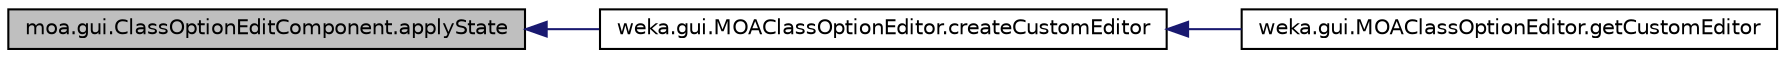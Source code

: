 digraph G
{
  edge [fontname="Helvetica",fontsize="10",labelfontname="Helvetica",labelfontsize="10"];
  node [fontname="Helvetica",fontsize="10",shape=record];
  rankdir=LR;
  Node1 [label="moa.gui.ClassOptionEditComponent.applyState",height=0.2,width=0.4,color="black", fillcolor="grey75", style="filled" fontcolor="black"];
  Node1 -> Node2 [dir=back,color="midnightblue",fontsize="10",style="solid",fontname="Helvetica"];
  Node2 [label="weka.gui.MOAClassOptionEditor.createCustomEditor",height=0.2,width=0.4,color="black", fillcolor="white", style="filled",URL="$classweka_1_1gui_1_1MOAClassOptionEditor.html#a8a04e27765e7289109223851472fd76b",tooltip="Creates the custom editor."];
  Node2 -> Node3 [dir=back,color="midnightblue",fontsize="10",style="solid",fontname="Helvetica"];
  Node3 [label="weka.gui.MOAClassOptionEditor.getCustomEditor",height=0.2,width=0.4,color="black", fillcolor="white", style="filled",URL="$classweka_1_1gui_1_1MOAClassOptionEditor.html#a726f11e7ffcc3c95a4f69d24c28bf125",tooltip="Gets the custom editor component."];
}
